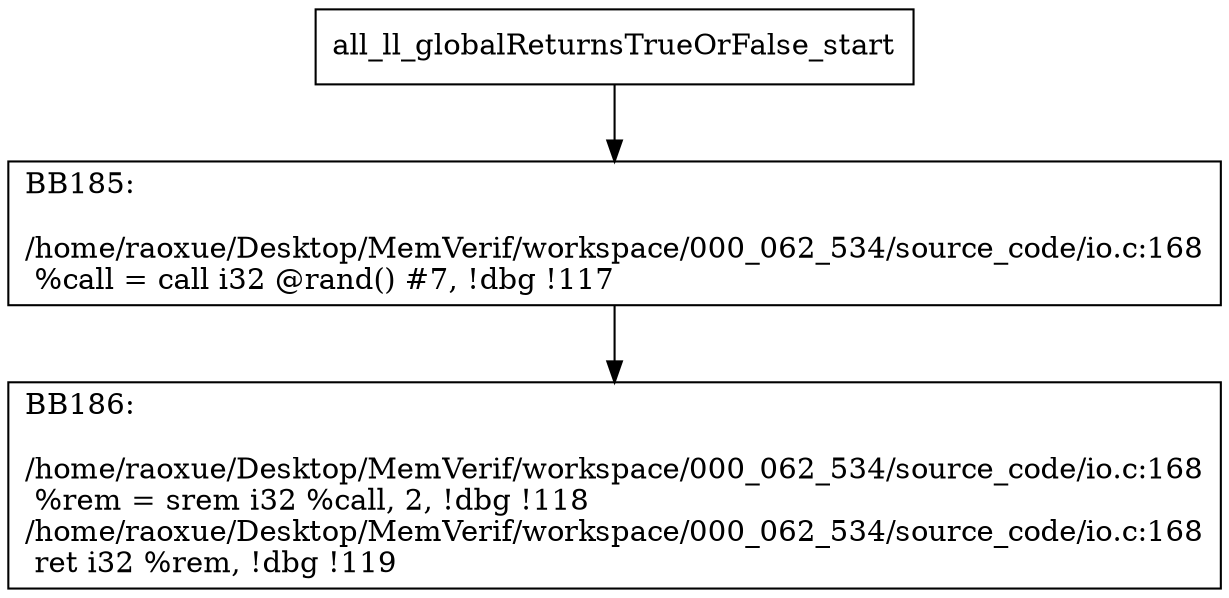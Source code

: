 digraph "CFG for'all_ll_globalReturnsTrueOrFalse' function" {
	BBall_ll_globalReturnsTrueOrFalse_start[shape=record,label="{all_ll_globalReturnsTrueOrFalse_start}"];
	BBall_ll_globalReturnsTrueOrFalse_start-> all_ll_globalReturnsTrueOrFalseBB185;
	all_ll_globalReturnsTrueOrFalseBB185 [shape=record, label="{BB185:\l\l/home/raoxue/Desktop/MemVerif/workspace/000_062_534/source_code/io.c:168\l
  %call = call i32 @rand() #7, !dbg !117\l
}"];
	all_ll_globalReturnsTrueOrFalseBB185-> all_ll_globalReturnsTrueOrFalseBB186;
	all_ll_globalReturnsTrueOrFalseBB186 [shape=record, label="{BB186:\l\l/home/raoxue/Desktop/MemVerif/workspace/000_062_534/source_code/io.c:168\l
  %rem = srem i32 %call, 2, !dbg !118\l
/home/raoxue/Desktop/MemVerif/workspace/000_062_534/source_code/io.c:168\l
  ret i32 %rem, !dbg !119\l
}"];
}
